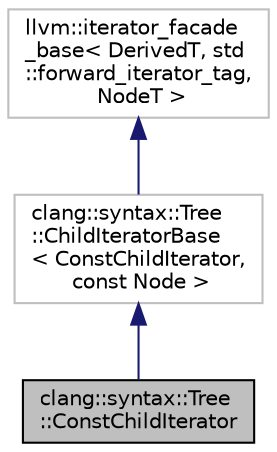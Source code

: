digraph "clang::syntax::Tree::ConstChildIterator"
{
 // LATEX_PDF_SIZE
  bgcolor="transparent";
  edge [fontname="Helvetica",fontsize="10",labelfontname="Helvetica",labelfontsize="10"];
  node [fontname="Helvetica",fontsize="10",shape=record];
  Node1 [label="clang::syntax::Tree\l::ConstChildIterator",height=0.2,width=0.4,color="black", fillcolor="grey75", style="filled", fontcolor="black",tooltip=" "];
  Node2 -> Node1 [dir="back",color="midnightblue",fontsize="10",style="solid",fontname="Helvetica"];
  Node2 [label="clang::syntax::Tree\l::ChildIteratorBase\l\< ConstChildIterator,\l const Node \>",height=0.2,width=0.4,color="grey75",tooltip="Iterator over children (common base for const/non-const)."];
  Node3 -> Node2 [dir="back",color="midnightblue",fontsize="10",style="solid",fontname="Helvetica"];
  Node3 [label="llvm::iterator_facade\l_base\< DerivedT, std\l::forward_iterator_tag,\l NodeT \>",height=0.2,width=0.4,color="grey75",tooltip=" "];
}
